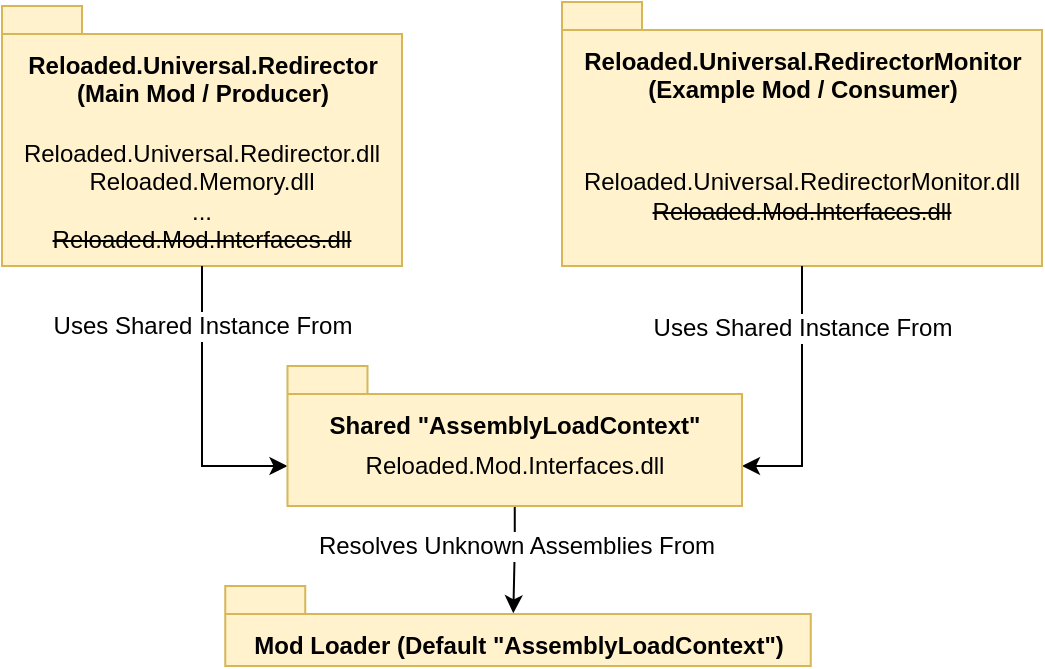 <mxfile version="16.0.0" type="device"><diagram id="4yicWO6-0QshSFdzmrWn" name="Page-1"><mxGraphModel dx="1147" dy="646" grid="1" gridSize="10" guides="1" tooltips="1" connect="1" arrows="1" fold="1" page="1" pageScale="1" pageWidth="1100" pageHeight="850" math="0" shadow="0"><root><mxCell id="0"/><mxCell id="1" parent="0"/><mxCell id="qisipxxUCxU1bYM13lts-10" value="Reloaded.Universal.Redirector&lt;br&gt;(Main Mod / Producer)" style="shape=folder;fontStyle=1;spacingTop=10;tabWidth=40;tabHeight=14;tabPosition=left;html=1;fillColor=#fff2cc;strokeColor=#d6b656;spacing=8;align=center;labelPosition=center;verticalLabelPosition=middle;verticalAlign=top;" parent="1" vertex="1"><mxGeometry x="370" y="310" width="200" height="130" as="geometry"/></mxCell><mxCell id="l1FQXQSmS8JI4fth2LBa-4" value="Reloaded.Universal.RedirectorMonitor &lt;br&gt;(Example Mod / Consumer)" style="shape=folder;fontStyle=1;spacingTop=10;tabWidth=40;tabHeight=14;tabPosition=left;html=1;fillColor=#fff2cc;strokeColor=#d6b656;spacing=8;align=center;labelPosition=center;verticalLabelPosition=middle;verticalAlign=top;" parent="1" vertex="1"><mxGeometry x="650" y="308" width="240" height="132" as="geometry"/></mxCell><mxCell id="l1FQXQSmS8JI4fth2LBa-8" value="Mod Loader (Default &quot;AssemblyLoadContext&quot;)" style="shape=folder;fontStyle=1;spacingTop=10;tabWidth=40;tabHeight=14;tabPosition=left;html=1;fillColor=#fff2cc;strokeColor=#d6b656;spacing=8;align=center;labelPosition=center;verticalLabelPosition=middle;verticalAlign=top;" parent="1" vertex="1"><mxGeometry x="481.63" y="600" width="292.75" height="40" as="geometry"/></mxCell><mxCell id="l1FQXQSmS8JI4fth2LBa-9" value="&lt;span style=&quot;color: rgba(0 , 0 , 0 , 0) ; font-family: monospace ; font-size: 0px&quot;&gt;%3CmxGraphModel%3E%3Croot%3E%3CmxCell%20id%3D%220%22%2F%3E%3CmxCell%20id%3D%221%22%20parent%3D%220%22%2F%3E%3CmxCell%20id%3D%222%22%20value%3D%22Redirector%22%20style%3D%22shape%3Dfolder%3BfontStyle%3D1%3BspacingTop%3D10%3BtabWidth%3D40%3BtabHeight%3D14%3BtabPosition%3Dleft%3Bhtml%3D1%3BfillColor%3D%23d0cee2%3BstrokeColor%3D%2356517e%3Bspacing%3D8%3Balign%3Dcenter%3BlabelPosition%3Dcenter%3BverticalLabelPosition%3Dmiddle%3BverticalAlign%3Dtop%3BwhiteSpace%3Dwrap%3B%22%20vertex%3D%221%22%20parent%3D%221%22%3E%3CmxGeometry%20x%3D%22300%22%20y%3D%22330%22%20width%3D%22140%22%20height%3D%2257%22%20as%3D%22geometry%22%2F%3E%3C%2FmxCell%3E%3C%2Froot%3E%3C%2FmxGraphModel%3E&lt;/span&gt;" style="text;html=1;align=center;verticalAlign=middle;resizable=0;points=[];autosize=1;" parent="1" vertex="1"><mxGeometry x="618" y="442" width="20" height="20" as="geometry"/></mxCell><mxCell id="tLSk-6LnKgMRSvuDOMlD-14" style="edgeStyle=orthogonalEdgeStyle;rounded=0;orthogonalLoop=1;jettySize=auto;html=1;exitX=0.5;exitY=1;exitDx=0;exitDy=0;entryX=0;entryY=0.5;entryDx=0;entryDy=0;fontSize=12;" edge="1" parent="1" source="tLSk-6LnKgMRSvuDOMlD-4" target="tLSk-6LnKgMRSvuDOMlD-11"><mxGeometry relative="1" as="geometry"/></mxCell><mxCell id="tLSk-6LnKgMRSvuDOMlD-15" value="Uses Shared Instance From" style="edgeLabel;html=1;align=center;verticalAlign=middle;resizable=0;points=[];fontSize=12;" vertex="1" connectable="0" parent="tLSk-6LnKgMRSvuDOMlD-14"><mxGeometry x="-0.423" y="2" relative="1" as="geometry"><mxPoint x="-2" y="-11" as="offset"/></mxGeometry></mxCell><mxCell id="tLSk-6LnKgMRSvuDOMlD-4" value="Reloaded.Universal.Redirector.dll&lt;br&gt;Reloaded.Memory.dll&lt;br&gt;...&lt;br&gt;&lt;strike&gt;Reloaded.Mod.Interfaces.dll&lt;/strike&gt;" style="text;html=1;strokeColor=none;fillColor=none;align=center;verticalAlign=middle;whiteSpace=wrap;rounded=0;" vertex="1" parent="1"><mxGeometry x="370" y="370" width="200" height="70" as="geometry"/></mxCell><mxCell id="tLSk-6LnKgMRSvuDOMlD-13" style="edgeStyle=orthogonalEdgeStyle;rounded=0;orthogonalLoop=1;jettySize=auto;html=1;exitX=0.5;exitY=1;exitDx=0;exitDy=0;entryX=1;entryY=0.5;entryDx=0;entryDy=0;fontSize=12;" edge="1" parent="1" source="tLSk-6LnKgMRSvuDOMlD-8" target="tLSk-6LnKgMRSvuDOMlD-11"><mxGeometry relative="1" as="geometry"/></mxCell><mxCell id="tLSk-6LnKgMRSvuDOMlD-16" value="Uses Shared Instance From" style="edgeLabel;html=1;align=center;verticalAlign=middle;resizable=0;points=[];fontSize=12;" vertex="1" connectable="0" parent="tLSk-6LnKgMRSvuDOMlD-13"><mxGeometry x="-0.472" y="1" relative="1" as="geometry"><mxPoint x="-1" y="-4" as="offset"/></mxGeometry></mxCell><mxCell id="tLSk-6LnKgMRSvuDOMlD-8" value="&lt;font style=&quot;font-size: 12px&quot;&gt;Reloaded.Universal.RedirectorMonitor.dll&lt;br&gt;&lt;strike&gt;Reloaded.Mod.Interfaces.dll&lt;/strike&gt;&lt;/font&gt;" style="text;html=1;strokeColor=none;fillColor=none;align=center;verticalAlign=middle;whiteSpace=wrap;rounded=0;" vertex="1" parent="1"><mxGeometry x="650" y="370" width="240" height="70" as="geometry"/></mxCell><mxCell id="tLSk-6LnKgMRSvuDOMlD-12" style="edgeStyle=orthogonalEdgeStyle;rounded=0;orthogonalLoop=1;jettySize=auto;html=1;exitX=0.5;exitY=1;exitDx=0;exitDy=0;exitPerimeter=0;fontSize=12;" edge="1" parent="1" source="tLSk-6LnKgMRSvuDOMlD-9"><mxGeometry relative="1" as="geometry"><mxPoint x="626.103" y="560.207" as="targetPoint"/></mxGeometry></mxCell><mxCell id="tLSk-6LnKgMRSvuDOMlD-20" style="edgeStyle=orthogonalEdgeStyle;rounded=0;orthogonalLoop=1;jettySize=auto;html=1;exitX=0.5;exitY=1;exitDx=0;exitDy=0;exitPerimeter=0;entryX=0.492;entryY=0.341;entryDx=0;entryDy=0;entryPerimeter=0;fontSize=12;" edge="1" parent="1" source="tLSk-6LnKgMRSvuDOMlD-9" target="l1FQXQSmS8JI4fth2LBa-8"><mxGeometry relative="1" as="geometry"/></mxCell><mxCell id="tLSk-6LnKgMRSvuDOMlD-21" value="Resolves Unknown Assemblies From" style="edgeLabel;html=1;align=center;verticalAlign=middle;resizable=0;points=[];fontSize=12;" vertex="1" connectable="0" parent="tLSk-6LnKgMRSvuDOMlD-20"><mxGeometry x="-0.023" y="-1" relative="1" as="geometry"><mxPoint x="2" y="-6" as="offset"/></mxGeometry></mxCell><mxCell id="tLSk-6LnKgMRSvuDOMlD-9" value="Shared &quot;AssemblyLoadContext&quot;" style="shape=folder;fontStyle=1;spacingTop=10;tabWidth=40;tabHeight=14;tabPosition=left;html=1;fillColor=#fff2cc;strokeColor=#d6b656;spacing=8;align=center;labelPosition=center;verticalLabelPosition=middle;verticalAlign=top;" vertex="1" parent="1"><mxGeometry x="512.75" y="490" width="227.25" height="70" as="geometry"/></mxCell><mxCell id="tLSk-6LnKgMRSvuDOMlD-11" value="Reloaded.Mod.Interfaces.dll" style="text;html=1;strokeColor=none;fillColor=none;align=center;verticalAlign=middle;whiteSpace=wrap;rounded=0;" vertex="1" parent="1"><mxGeometry x="512.75" y="530" width="227.25" height="20" as="geometry"/></mxCell></root></mxGraphModel></diagram></mxfile>